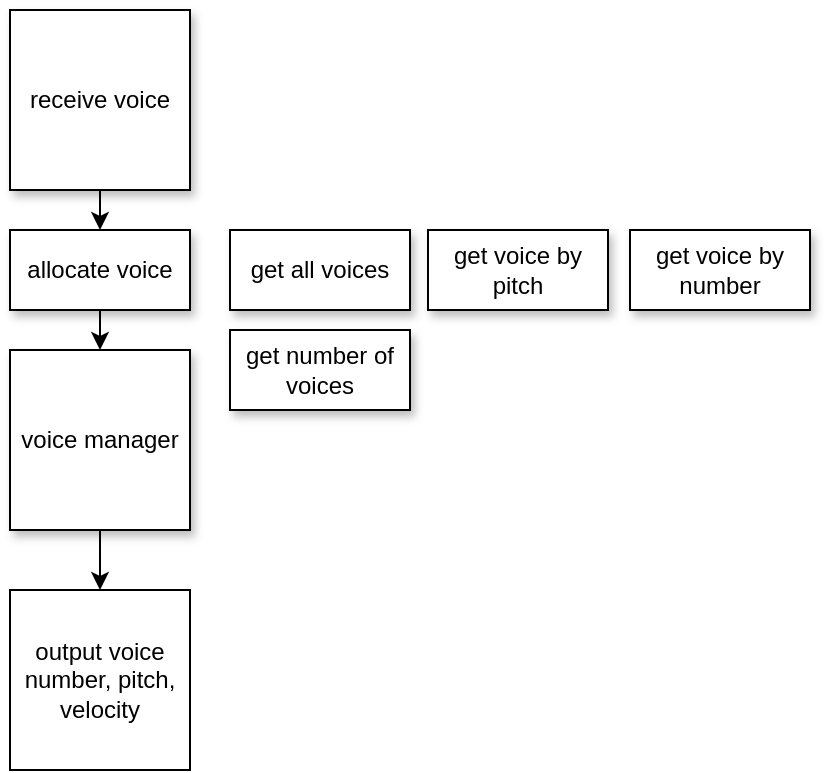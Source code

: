 <mxfile>
    <diagram id="CqoIY8N_2iferJxjxBYo" name="Page-1">
        <mxGraphModel dx="940" dy="1815" grid="1" gridSize="10" guides="1" tooltips="1" connect="1" arrows="1" fold="1" page="1" pageScale="1" pageWidth="827" pageHeight="1169" math="0" shadow="0">
            <root>
                <mxCell id="0"/>
                <mxCell id="1" parent="0"/>
                <mxCell id="2" value="output voice number, pitch, velocity" style="whiteSpace=wrap;html=1;aspect=fixed;shadow=0;" parent="1" vertex="1">
                    <mxGeometry x="60" y="-810" width="90" height="90" as="geometry"/>
                </mxCell>
                <mxCell id="9" value="" style="edgeStyle=none;html=1;" parent="1" source="3" target="7" edge="1">
                    <mxGeometry relative="1" as="geometry"/>
                </mxCell>
                <mxCell id="3" value="receive voice" style="whiteSpace=wrap;html=1;aspect=fixed;shadow=1;" parent="1" vertex="1">
                    <mxGeometry x="60" y="-1100" width="90" height="90" as="geometry"/>
                </mxCell>
                <mxCell id="6" value="" style="edgeStyle=none;html=1;" parent="1" source="4" target="2" edge="1">
                    <mxGeometry relative="1" as="geometry"/>
                </mxCell>
                <mxCell id="4" value="voice manager" style="whiteSpace=wrap;html=1;aspect=fixed;shadow=1;" parent="1" vertex="1">
                    <mxGeometry x="60" y="-930" width="90" height="90" as="geometry"/>
                </mxCell>
                <mxCell id="10" value="" style="edgeStyle=none;html=1;" parent="1" source="7" target="4" edge="1">
                    <mxGeometry relative="1" as="geometry"/>
                </mxCell>
                <mxCell id="7" value="allocate voice" style="rounded=0;whiteSpace=wrap;html=1;shadow=1;" parent="1" vertex="1">
                    <mxGeometry x="60" y="-990" width="90" height="40" as="geometry"/>
                </mxCell>
                <mxCell id="11" value="get all voices" style="rounded=0;whiteSpace=wrap;html=1;shadow=1;" parent="1" vertex="1">
                    <mxGeometry x="170" y="-990" width="90" height="40" as="geometry"/>
                </mxCell>
                <mxCell id="12" value="get voice by pitch" style="rounded=0;whiteSpace=wrap;html=1;shadow=1;" parent="1" vertex="1">
                    <mxGeometry x="269" y="-990" width="90" height="40" as="geometry"/>
                </mxCell>
                <mxCell id="13" value="get voice by number" style="rounded=0;whiteSpace=wrap;html=1;shadow=1;" parent="1" vertex="1">
                    <mxGeometry x="370" y="-990" width="90" height="40" as="geometry"/>
                </mxCell>
                <mxCell id="14" value="get number of voices" style="rounded=0;whiteSpace=wrap;html=1;shadow=1;" parent="1" vertex="1">
                    <mxGeometry x="170" y="-940" width="90" height="40" as="geometry"/>
                </mxCell>
            </root>
        </mxGraphModel>
    </diagram>
</mxfile>